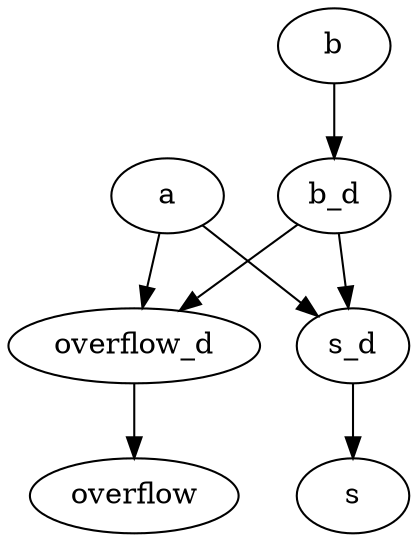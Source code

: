strict digraph "" {
	a -> overflow_d	[weight=1.0];
	a -> s_d	[weight=1.0];
	b -> b_d	[weight=1.0];
	b_d -> overflow_d	[weight=1.0];
	b_d -> s_d	[weight=1.0];
	overflow_d -> overflow	[weight=1.0];
	s_d -> s	[weight=1.0];
}
